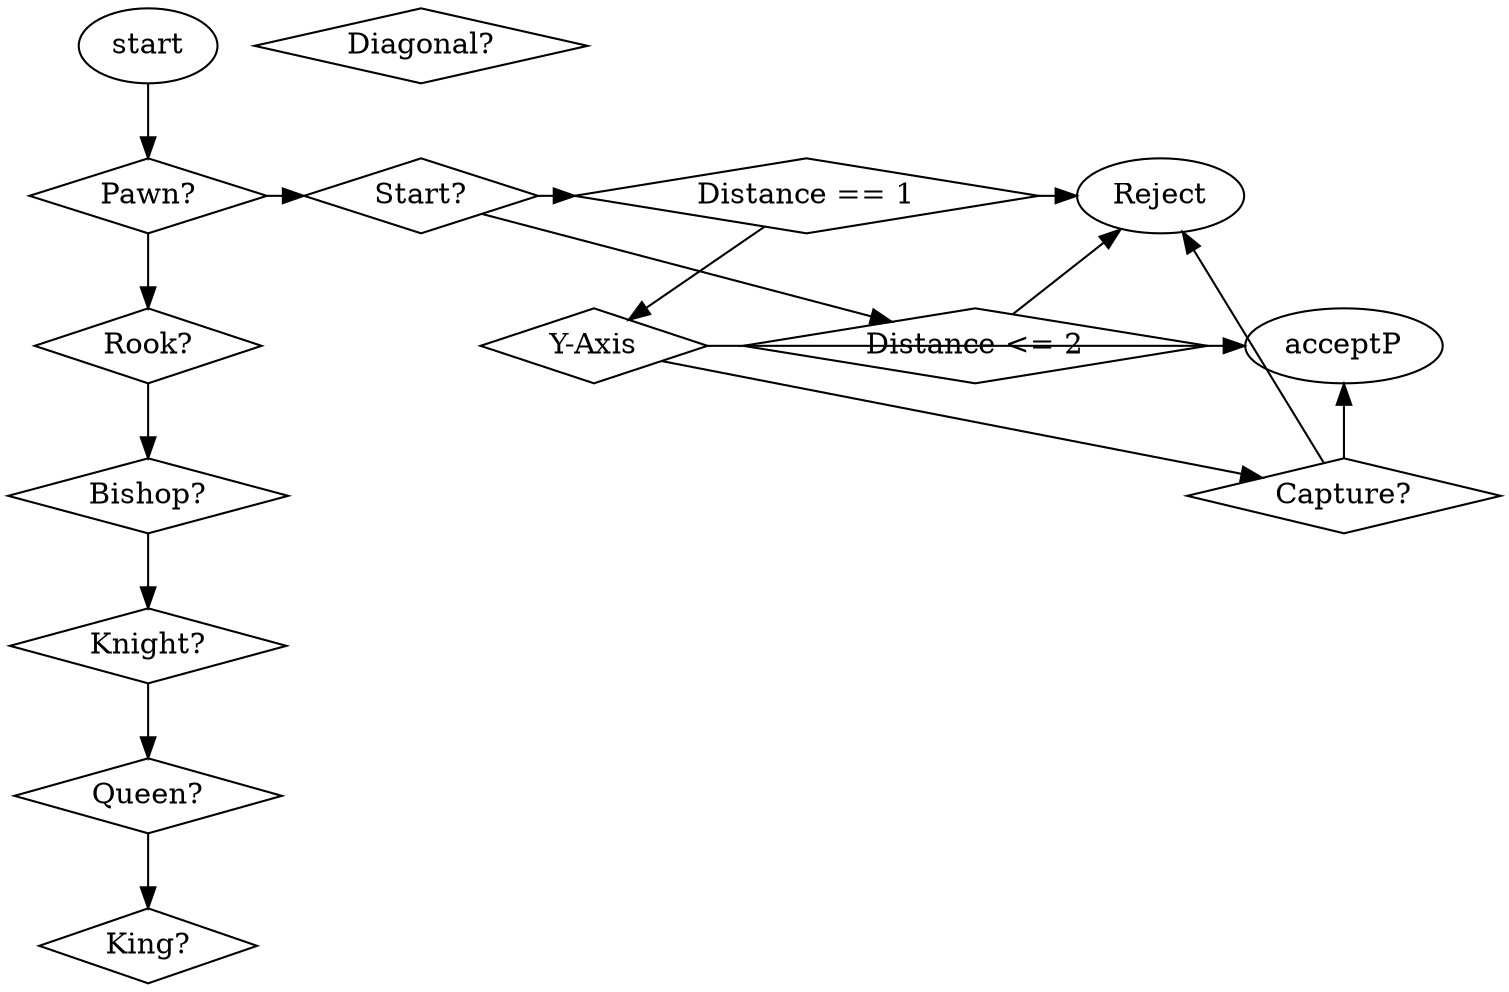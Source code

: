 digraph G{
	splines=false;
	start[
		shape = oval;
	];
	isPawn[
		shape = diamond;
		label = "Pawn?";
	];
	pawnStart[
		shape = diamond;
		label = "Start?";
	];
	pawnY[
		shape = diamond;
		label="Y-Axis";
	];
	pawnD2[
		shape = diamond;
		label = "Distance <= 2";
	];
	pawnD1[
		shape = diamond;
		label = "Distance == 1";
	];
	pawnDiag[
		shape = diamond;
		label ="Diagonal?";
	];
	pawnCapture[
		shape = diamond;
		label = "Capture?";
	];
	reject[
		shape = oval;
		label = "Reject";
	];
	{
		rank=same;
		isPawn -> pawnStart;
		pawnStart -> pawnD1;
		pawnD1 -> reject
	}
	pawnStart -> pawnD2;
	{
		
		pawnD2 -> reject;

	}
	acceptP{
		shape = oval;
		label = "Accept if Positive";
	}
	pawnD1 -> pawnY;
	{
		rank = same;
		pawnY -> acceptP;
	}
	pawnY -> pawnCapture;
	pawnCapture -> acceptP;
	pawnCapture -> reject;
	



	isRook[
		shape = diamond;
		label = "Rook?";
	];
	isBishop[
		shape = diamond;
		label = "Bishop?";
	];
	isKnight[
		shape = diamond;
		label = "Knight?";
	];
	isQueen[
		shape = diamond;
		label = "Queen?";
	];
	isKing[
		shape = diamond;
		label = "King?";
	];

	start -> isPawn;
	isPawn -> isRook;
	isRook -> isBishop;
	isBishop -> isKnight;
	isKnight -> isQueen;
	isQueen -> isKing;
	
}